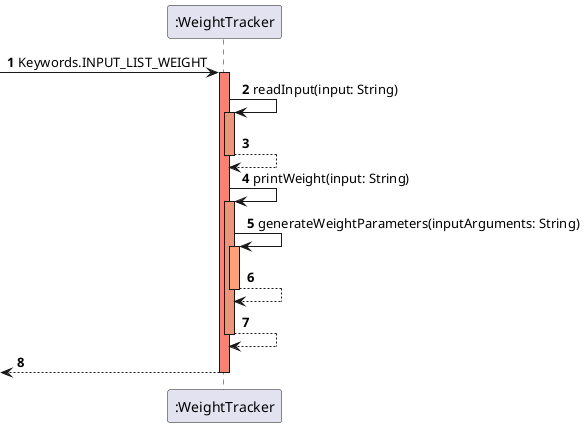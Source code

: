 @startuml
'https://plantuml.com/sequence-diagram

autonumber

participant ":WeightTracker"

->":WeightTracker" : Keywords.INPUT_LIST_WEIGHT
activate ":WeightTracker" #Salmon
":WeightTracker"->":WeightTracker" : readInput(input: String)
activate ":WeightTracker" #DarkSalmon
return
":WeightTracker"->":WeightTracker" : printWeight(input: String)
activate ":WeightTracker" #DarkSalmon
":WeightTracker"->":WeightTracker" : generateWeightParameters(inputArguments: String)
activate ":WeightTracker" #LightSalmon
return
return
return
@enduml
